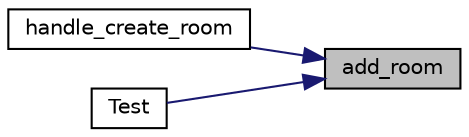 digraph "add_room"
{
 // LATEX_PDF_SIZE
  edge [fontname="Helvetica",fontsize="10",labelfontname="Helvetica",labelfontsize="10"];
  node [fontname="Helvetica",fontsize="10",shape=record];
  rankdir="RL";
  Node1 [label="add_room",height=0.2,width=0.4,color="black", fillcolor="grey75", style="filled", fontcolor="black",tooltip="Add a new room room to the linked list room."];
  Node1 -> Node2 [dir="back",color="midnightblue",fontsize="10",style="solid",fontname="Helvetica"];
  Node2 [label="handle_create_room",height=0.2,width=0.4,color="black", fillcolor="white", style="filled",URL="$handle__create__room_8c.html#ac0e36a04db06a1ffb854091eacf2eefe",tooltip=" "];
  Node1 -> Node3 [dir="back",color="midnightblue",fontsize="10",style="solid",fontname="Helvetica"];
  Node3 [label="Test",height=0.2,width=0.4,color="black", fillcolor="white", style="filled",URL="$room__test_8c.html#a78d77fd5a00a1bf202f9f814b7b2024a",tooltip=" "];
}
